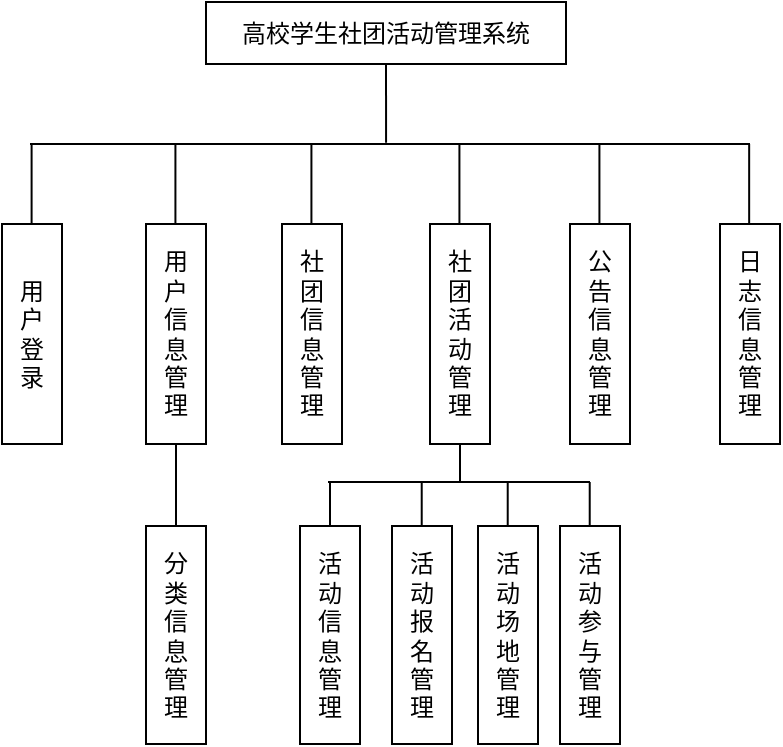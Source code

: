 <mxfile version="27.1.6">
  <diagram name="第 1 页" id="64g_JxvsSnHqErx53Wv3">
    <mxGraphModel dx="1042" dy="571" grid="0" gridSize="10" guides="1" tooltips="1" connect="1" arrows="1" fold="1" page="0" pageScale="1" pageWidth="827" pageHeight="1169" math="0" shadow="0">
      <root>
        <mxCell id="0" />
        <mxCell id="1" parent="0" />
        <mxCell id="SAS33Rb4r9g4yxow2wDs-1" value="高校学生社团活动管理系统" style="rounded=0;whiteSpace=wrap;html=1;" parent="1" vertex="1">
          <mxGeometry x="308" y="129" width="180" height="31" as="geometry" />
        </mxCell>
        <mxCell id="SAS33Rb4r9g4yxow2wDs-2" value="用&lt;div&gt;户&lt;/div&gt;&lt;div&gt;登&lt;/div&gt;&lt;div&gt;录&lt;/div&gt;" style="rounded=0;whiteSpace=wrap;html=1;" parent="1" vertex="1">
          <mxGeometry x="206" y="240" width="30" height="110" as="geometry" />
        </mxCell>
        <mxCell id="SAS33Rb4r9g4yxow2wDs-4" value="用&lt;div&gt;户&lt;/div&gt;&lt;div&gt;信&lt;/div&gt;&lt;div&gt;息&lt;/div&gt;&lt;div&gt;管&lt;/div&gt;&lt;div&gt;理&lt;/div&gt;" style="rounded=0;whiteSpace=wrap;html=1;" parent="1" vertex="1">
          <mxGeometry x="278" y="240" width="30" height="110" as="geometry" />
        </mxCell>
        <mxCell id="SAS33Rb4r9g4yxow2wDs-5" value="&lt;span style=&quot;background-color: transparent;&quot;&gt;社&lt;/span&gt;&lt;div&gt;&lt;span style=&quot;background-color: transparent;&quot;&gt;团&lt;/span&gt;&lt;/div&gt;&lt;div&gt;&lt;span style=&quot;background-color: transparent;&quot;&gt;信&lt;/span&gt;&lt;div&gt;息&lt;/div&gt;&lt;div&gt;管&lt;/div&gt;&lt;div&gt;理&lt;/div&gt;&lt;/div&gt;" style="rounded=0;whiteSpace=wrap;html=1;" parent="1" vertex="1">
          <mxGeometry x="346" y="240" width="30" height="110" as="geometry" />
        </mxCell>
        <mxCell id="SAS33Rb4r9g4yxow2wDs-6" value="&lt;span style=&quot;background-color: transparent;&quot;&gt;社&lt;/span&gt;&lt;div&gt;&lt;span style=&quot;background-color: transparent;&quot;&gt;团&lt;/span&gt;&lt;/div&gt;&lt;div&gt;活&lt;/div&gt;&lt;div&gt;动&lt;br&gt;&lt;div&gt;管&lt;/div&gt;&lt;div&gt;理&lt;/div&gt;&lt;/div&gt;" style="rounded=0;whiteSpace=wrap;html=1;" parent="1" vertex="1">
          <mxGeometry x="420" y="240" width="30" height="110" as="geometry" />
        </mxCell>
        <mxCell id="SAS33Rb4r9g4yxow2wDs-8" value="&lt;span style=&quot;background-color: transparent;&quot;&gt;公&lt;/span&gt;&lt;div&gt;&lt;span style=&quot;background-color: transparent;&quot;&gt;告&lt;/span&gt;&lt;/div&gt;&lt;div&gt;&lt;span style=&quot;background-color: transparent;&quot;&gt;信&lt;/span&gt;&lt;div&gt;&lt;div&gt;息&lt;/div&gt;&lt;div&gt;管&lt;/div&gt;&lt;div&gt;理&lt;/div&gt;&lt;/div&gt;&lt;/div&gt;" style="rounded=0;whiteSpace=wrap;html=1;" parent="1" vertex="1">
          <mxGeometry x="490" y="240" width="30" height="110" as="geometry" />
        </mxCell>
        <mxCell id="SAS33Rb4r9g4yxow2wDs-9" value="&lt;span style=&quot;background-color: transparent;&quot;&gt;日&lt;/span&gt;&lt;div&gt;&lt;span style=&quot;background-color: transparent;&quot;&gt;志&lt;/span&gt;&lt;/div&gt;&lt;div&gt;&lt;span style=&quot;background-color: transparent;&quot;&gt;信&lt;/span&gt;&lt;div&gt;&lt;div&gt;&lt;div&gt;息&lt;/div&gt;&lt;div&gt;管&lt;/div&gt;&lt;div&gt;理&lt;/div&gt;&lt;/div&gt;&lt;/div&gt;&lt;/div&gt;" style="rounded=0;whiteSpace=wrap;html=1;" parent="1" vertex="1">
          <mxGeometry x="565" y="240" width="30" height="110" as="geometry" />
        </mxCell>
        <mxCell id="SAS33Rb4r9g4yxow2wDs-10" value="" style="endArrow=none;html=1;rounded=0;entryX=0.472;entryY=1.01;entryDx=0;entryDy=0;entryPerimeter=0;" parent="1" edge="1">
          <mxGeometry width="50" height="50" relative="1" as="geometry">
            <mxPoint x="398.04" y="199.4" as="sourcePoint" />
            <mxPoint x="398.0" y="160.0" as="targetPoint" />
          </mxGeometry>
        </mxCell>
        <mxCell id="SAS33Rb4r9g4yxow2wDs-13" value="" style="endArrow=none;html=1;rounded=0;" parent="1" edge="1">
          <mxGeometry width="50" height="50" relative="1" as="geometry">
            <mxPoint x="220" y="200" as="sourcePoint" />
            <mxPoint x="580" y="200" as="targetPoint" />
          </mxGeometry>
        </mxCell>
        <mxCell id="SAS33Rb4r9g4yxow2wDs-15" value="" style="endArrow=none;html=1;rounded=0;" parent="1" edge="1">
          <mxGeometry width="50" height="50" relative="1" as="geometry">
            <mxPoint x="220.8" y="240" as="sourcePoint" />
            <mxPoint x="220.8" y="200" as="targetPoint" />
          </mxGeometry>
        </mxCell>
        <mxCell id="SAS33Rb4r9g4yxow2wDs-16" value="" style="endArrow=none;html=1;rounded=0;" parent="1" edge="1">
          <mxGeometry width="50" height="50" relative="1" as="geometry">
            <mxPoint x="292.71" y="240" as="sourcePoint" />
            <mxPoint x="292.71" y="200" as="targetPoint" />
          </mxGeometry>
        </mxCell>
        <mxCell id="SAS33Rb4r9g4yxow2wDs-17" value="" style="endArrow=none;html=1;rounded=0;" parent="1" edge="1">
          <mxGeometry width="50" height="50" relative="1" as="geometry">
            <mxPoint x="579.58" y="240" as="sourcePoint" />
            <mxPoint x="579.58" y="200" as="targetPoint" />
          </mxGeometry>
        </mxCell>
        <mxCell id="SAS33Rb4r9g4yxow2wDs-18" value="" style="endArrow=none;html=1;rounded=0;" parent="1" edge="1">
          <mxGeometry width="50" height="50" relative="1" as="geometry">
            <mxPoint x="360.71" y="240" as="sourcePoint" />
            <mxPoint x="360.71" y="200" as="targetPoint" />
          </mxGeometry>
        </mxCell>
        <mxCell id="SAS33Rb4r9g4yxow2wDs-20" value="" style="endArrow=none;html=1;rounded=0;" parent="1" edge="1">
          <mxGeometry width="50" height="50" relative="1" as="geometry">
            <mxPoint x="434.71" y="240" as="sourcePoint" />
            <mxPoint x="434.71" y="200" as="targetPoint" />
          </mxGeometry>
        </mxCell>
        <mxCell id="SAS33Rb4r9g4yxow2wDs-21" value="" style="endArrow=none;html=1;rounded=0;" parent="1" edge="1">
          <mxGeometry width="50" height="50" relative="1" as="geometry">
            <mxPoint x="504.71" y="240" as="sourcePoint" />
            <mxPoint x="504.71" y="200" as="targetPoint" />
          </mxGeometry>
        </mxCell>
        <mxCell id="_pkClJucPFT91fhj5hDj-1" value="&lt;span style=&quot;background-color: transparent;&quot;&gt;活&lt;/span&gt;&lt;div&gt;动&lt;br&gt;&lt;div&gt;信&lt;/div&gt;&lt;div&gt;息&lt;/div&gt;&lt;div&gt;管&lt;/div&gt;&lt;div&gt;理&lt;/div&gt;&lt;/div&gt;" style="rounded=0;whiteSpace=wrap;html=1;" vertex="1" parent="1">
          <mxGeometry x="355" y="391" width="30" height="109" as="geometry" />
        </mxCell>
        <mxCell id="_pkClJucPFT91fhj5hDj-2" value="&lt;span style=&quot;background-color: transparent;&quot;&gt;活&lt;/span&gt;&lt;div&gt;动&lt;br&gt;&lt;div&gt;&lt;span style=&quot;background-color: transparent;&quot;&gt;报&lt;/span&gt;&lt;/div&gt;&lt;div&gt;&lt;span style=&quot;background-color: transparent;&quot;&gt;名&lt;/span&gt;&lt;/div&gt;&lt;div&gt;&lt;span style=&quot;background-color: transparent;&quot;&gt;管&lt;/span&gt;&lt;/div&gt;&lt;div&gt;理&lt;/div&gt;&lt;/div&gt;" style="rounded=0;whiteSpace=wrap;html=1;" vertex="1" parent="1">
          <mxGeometry x="401" y="391" width="30" height="109" as="geometry" />
        </mxCell>
        <mxCell id="_pkClJucPFT91fhj5hDj-3" value="&lt;span style=&quot;background-color: transparent;&quot;&gt;活&lt;/span&gt;&lt;div&gt;动&lt;br&gt;&lt;div&gt;场&lt;/div&gt;&lt;div&gt;地&lt;/div&gt;&lt;div&gt;&lt;span style=&quot;background-color: transparent;&quot;&gt;管&lt;/span&gt;&lt;/div&gt;&lt;div&gt;理&lt;/div&gt;&lt;/div&gt;" style="rounded=0;whiteSpace=wrap;html=1;" vertex="1" parent="1">
          <mxGeometry x="444" y="391" width="30" height="109" as="geometry" />
        </mxCell>
        <mxCell id="_pkClJucPFT91fhj5hDj-4" value="&lt;span style=&quot;background-color: transparent;&quot;&gt;活&lt;/span&gt;&lt;div&gt;动&lt;br&gt;&lt;div&gt;参&lt;/div&gt;&lt;div&gt;与&lt;/div&gt;&lt;div&gt;&lt;span style=&quot;background-color: transparent;&quot;&gt;管&lt;/span&gt;&lt;/div&gt;&lt;div&gt;理&lt;/div&gt;&lt;/div&gt;" style="rounded=0;whiteSpace=wrap;html=1;" vertex="1" parent="1">
          <mxGeometry x="485" y="391" width="30" height="109" as="geometry" />
        </mxCell>
        <mxCell id="_pkClJucPFT91fhj5hDj-5" value="" style="endArrow=none;html=1;rounded=0;entryX=0.5;entryY=1;entryDx=0;entryDy=0;" edge="1" parent="1" target="SAS33Rb4r9g4yxow2wDs-6">
          <mxGeometry width="50" height="50" relative="1" as="geometry">
            <mxPoint x="435" y="369" as="sourcePoint" />
            <mxPoint x="409" y="370" as="targetPoint" />
          </mxGeometry>
        </mxCell>
        <mxCell id="_pkClJucPFT91fhj5hDj-8" value="" style="endArrow=none;html=1;rounded=0;entryX=0.5;entryY=0;entryDx=0;entryDy=0;" edge="1" parent="1">
          <mxGeometry width="50" height="50" relative="1" as="geometry">
            <mxPoint x="369" y="369" as="sourcePoint" />
            <mxPoint x="500" y="369" as="targetPoint" />
          </mxGeometry>
        </mxCell>
        <mxCell id="_pkClJucPFT91fhj5hDj-9" value="" style="endArrow=none;html=1;rounded=0;exitX=0.5;exitY=0;exitDx=0;exitDy=0;" edge="1" parent="1" source="_pkClJucPFT91fhj5hDj-1">
          <mxGeometry width="50" height="50" relative="1" as="geometry">
            <mxPoint x="370" y="390" as="sourcePoint" />
            <mxPoint x="370" y="369" as="targetPoint" />
          </mxGeometry>
        </mxCell>
        <mxCell id="_pkClJucPFT91fhj5hDj-10" value="" style="endArrow=none;html=1;rounded=0;exitX=0.5;exitY=0;exitDx=0;exitDy=0;" edge="1" parent="1">
          <mxGeometry width="50" height="50" relative="1" as="geometry">
            <mxPoint x="415.86" y="391" as="sourcePoint" />
            <mxPoint x="415.86" y="369" as="targetPoint" />
          </mxGeometry>
        </mxCell>
        <mxCell id="_pkClJucPFT91fhj5hDj-11" value="" style="endArrow=none;html=1;rounded=0;exitX=0.5;exitY=0;exitDx=0;exitDy=0;" edge="1" parent="1">
          <mxGeometry width="50" height="50" relative="1" as="geometry">
            <mxPoint x="458.86" y="391" as="sourcePoint" />
            <mxPoint x="458.86" y="369" as="targetPoint" />
          </mxGeometry>
        </mxCell>
        <mxCell id="_pkClJucPFT91fhj5hDj-12" value="" style="endArrow=none;html=1;rounded=0;exitX=0.5;exitY=0;exitDx=0;exitDy=0;" edge="1" parent="1">
          <mxGeometry width="50" height="50" relative="1" as="geometry">
            <mxPoint x="499.86" y="391" as="sourcePoint" />
            <mxPoint x="499.86" y="369" as="targetPoint" />
          </mxGeometry>
        </mxCell>
        <mxCell id="_pkClJucPFT91fhj5hDj-13" value="&lt;span style=&quot;background-color: transparent;&quot;&gt;分&lt;/span&gt;&lt;div&gt;&lt;span style=&quot;background-color: transparent;&quot;&gt;类&lt;/span&gt;&lt;/div&gt;&lt;div&gt;&lt;span style=&quot;background-color: transparent;&quot;&gt;信&lt;/span&gt;&lt;div&gt;&lt;div&gt;息&lt;/div&gt;&lt;div&gt;管&lt;/div&gt;&lt;div&gt;理&lt;/div&gt;&lt;/div&gt;&lt;/div&gt;" style="rounded=0;whiteSpace=wrap;html=1;" vertex="1" parent="1">
          <mxGeometry x="278" y="391" width="30" height="109" as="geometry" />
        </mxCell>
        <mxCell id="_pkClJucPFT91fhj5hDj-14" value="" style="endArrow=none;html=1;rounded=0;exitX=0.5;exitY=0;exitDx=0;exitDy=0;entryX=0.5;entryY=1;entryDx=0;entryDy=0;" edge="1" parent="1" source="_pkClJucPFT91fhj5hDj-13" target="SAS33Rb4r9g4yxow2wDs-4">
          <mxGeometry width="50" height="50" relative="1" as="geometry">
            <mxPoint x="289" y="388" as="sourcePoint" />
            <mxPoint x="289" y="366" as="targetPoint" />
          </mxGeometry>
        </mxCell>
      </root>
    </mxGraphModel>
  </diagram>
</mxfile>
